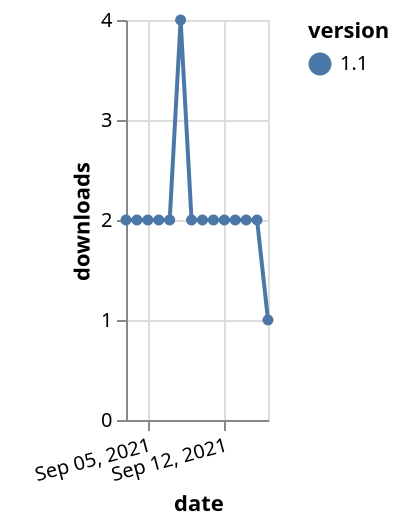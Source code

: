 {"$schema": "https://vega.github.io/schema/vega-lite/v5.json", "description": "A simple bar chart with embedded data.", "data": {"values": [{"date": "2021-09-03", "total": 1217, "delta": 2, "version": "1.1"}, {"date": "2021-09-04", "total": 1219, "delta": 2, "version": "1.1"}, {"date": "2021-09-05", "total": 1221, "delta": 2, "version": "1.1"}, {"date": "2021-09-06", "total": 1223, "delta": 2, "version": "1.1"}, {"date": "2021-09-07", "total": 1225, "delta": 2, "version": "1.1"}, {"date": "2021-09-08", "total": 1229, "delta": 4, "version": "1.1"}, {"date": "2021-09-09", "total": 1231, "delta": 2, "version": "1.1"}, {"date": "2021-09-10", "total": 1233, "delta": 2, "version": "1.1"}, {"date": "2021-09-11", "total": 1235, "delta": 2, "version": "1.1"}, {"date": "2021-09-12", "total": 1237, "delta": 2, "version": "1.1"}, {"date": "2021-09-13", "total": 1239, "delta": 2, "version": "1.1"}, {"date": "2021-09-14", "total": 1241, "delta": 2, "version": "1.1"}, {"date": "2021-09-15", "total": 1243, "delta": 2, "version": "1.1"}, {"date": "2021-09-16", "total": 1244, "delta": 1, "version": "1.1"}]}, "width": "container", "mark": {"type": "line", "point": {"filled": true}}, "encoding": {"x": {"field": "date", "type": "temporal", "timeUnit": "yearmonthdate", "title": "date", "axis": {"labelAngle": -15}}, "y": {"field": "delta", "type": "quantitative", "title": "downloads"}, "color": {"field": "version", "type": "nominal"}, "tooltip": {"field": "delta"}}}
